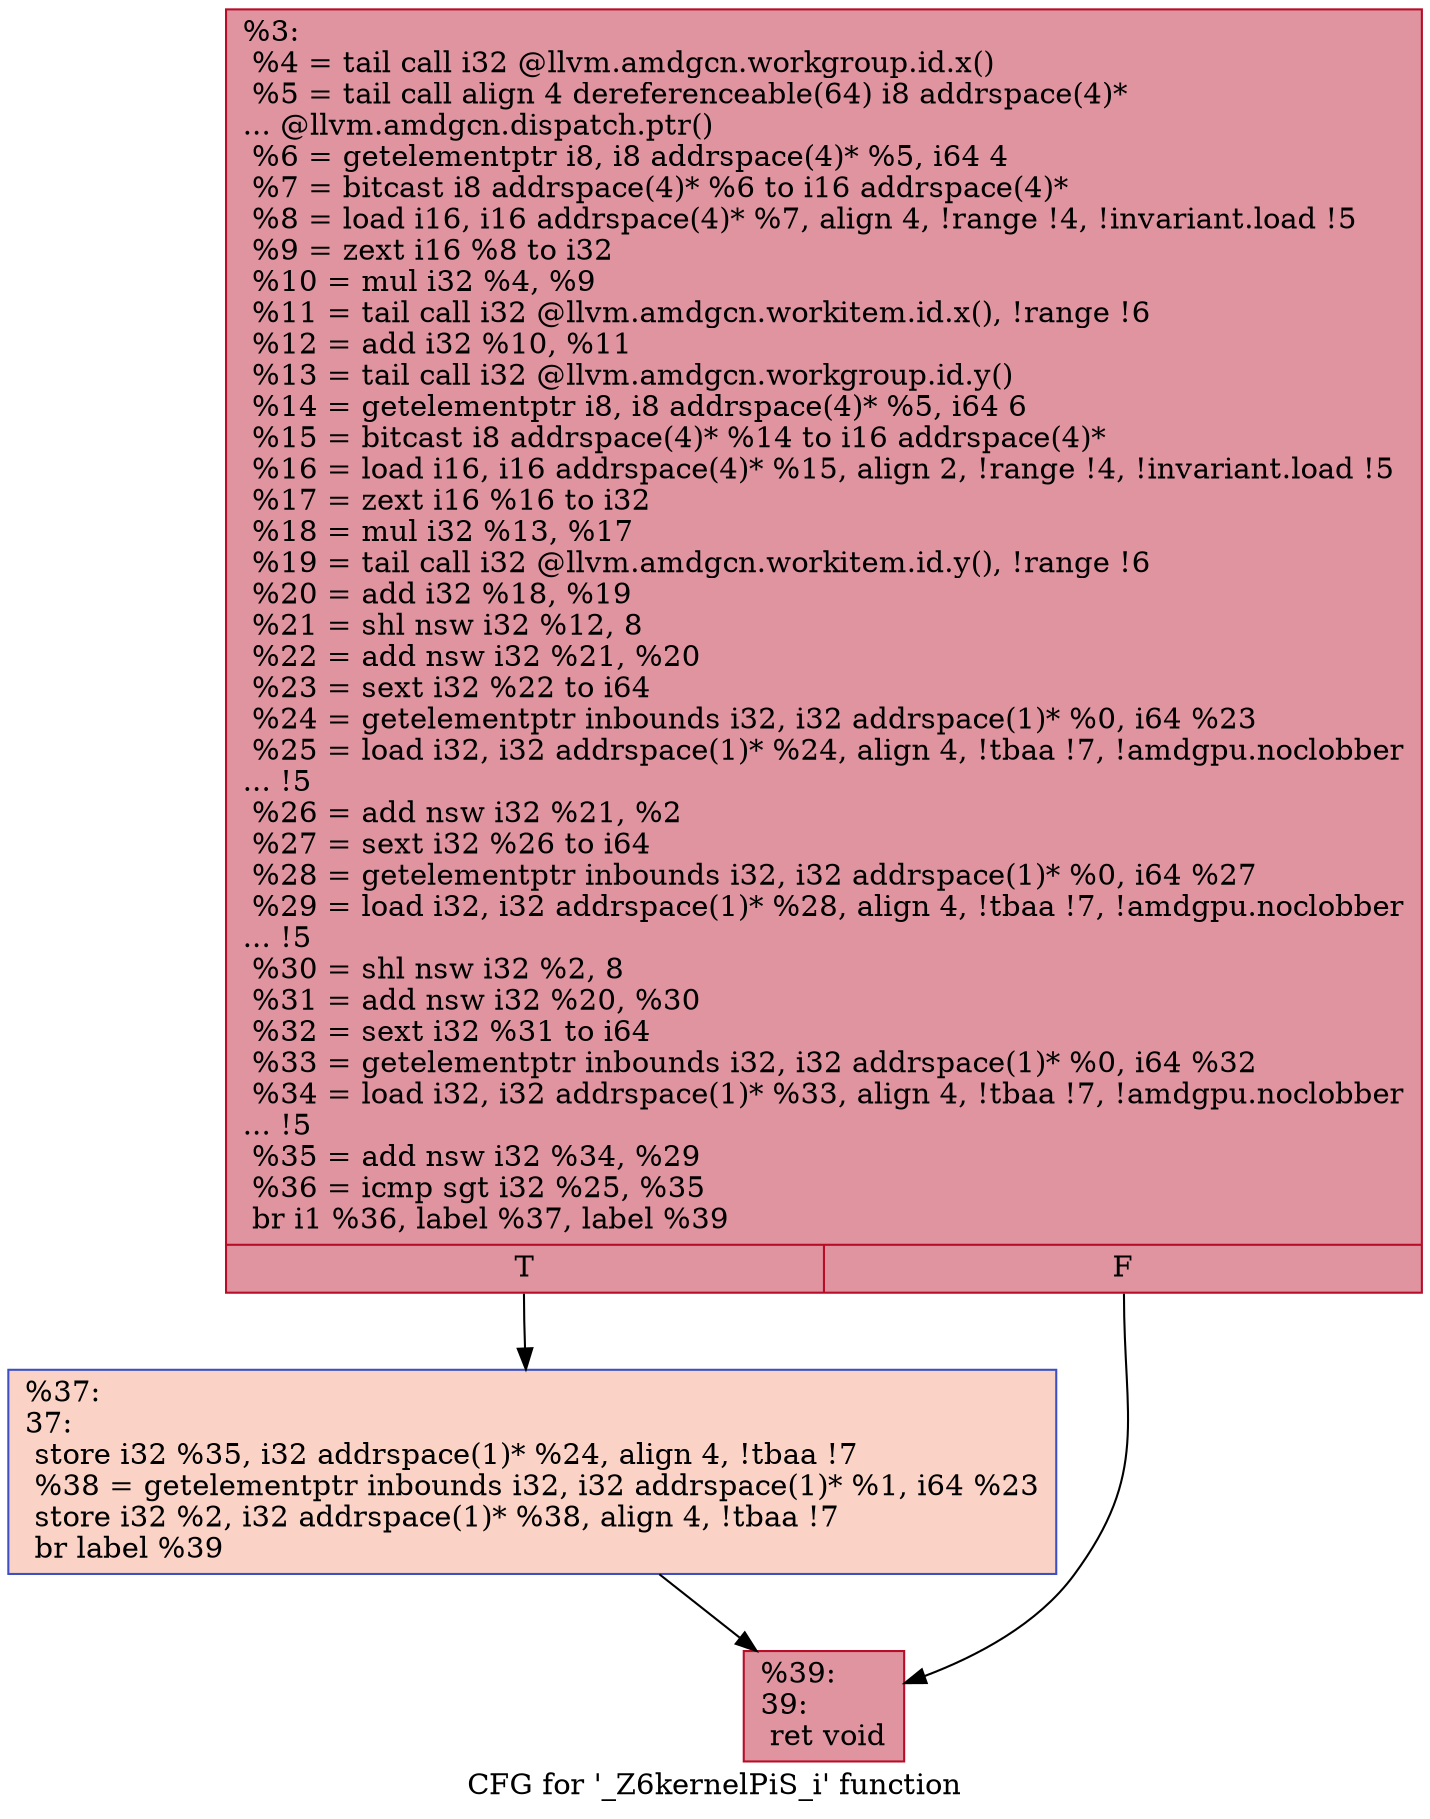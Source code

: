 digraph "CFG for '_Z6kernelPiS_i' function" {
	label="CFG for '_Z6kernelPiS_i' function";

	Node0x469a430 [shape=record,color="#b70d28ff", style=filled, fillcolor="#b70d2870",label="{%3:\l  %4 = tail call i32 @llvm.amdgcn.workgroup.id.x()\l  %5 = tail call align 4 dereferenceable(64) i8 addrspace(4)*\l... @llvm.amdgcn.dispatch.ptr()\l  %6 = getelementptr i8, i8 addrspace(4)* %5, i64 4\l  %7 = bitcast i8 addrspace(4)* %6 to i16 addrspace(4)*\l  %8 = load i16, i16 addrspace(4)* %7, align 4, !range !4, !invariant.load !5\l  %9 = zext i16 %8 to i32\l  %10 = mul i32 %4, %9\l  %11 = tail call i32 @llvm.amdgcn.workitem.id.x(), !range !6\l  %12 = add i32 %10, %11\l  %13 = tail call i32 @llvm.amdgcn.workgroup.id.y()\l  %14 = getelementptr i8, i8 addrspace(4)* %5, i64 6\l  %15 = bitcast i8 addrspace(4)* %14 to i16 addrspace(4)*\l  %16 = load i16, i16 addrspace(4)* %15, align 2, !range !4, !invariant.load !5\l  %17 = zext i16 %16 to i32\l  %18 = mul i32 %13, %17\l  %19 = tail call i32 @llvm.amdgcn.workitem.id.y(), !range !6\l  %20 = add i32 %18, %19\l  %21 = shl nsw i32 %12, 8\l  %22 = add nsw i32 %21, %20\l  %23 = sext i32 %22 to i64\l  %24 = getelementptr inbounds i32, i32 addrspace(1)* %0, i64 %23\l  %25 = load i32, i32 addrspace(1)* %24, align 4, !tbaa !7, !amdgpu.noclobber\l... !5\l  %26 = add nsw i32 %21, %2\l  %27 = sext i32 %26 to i64\l  %28 = getelementptr inbounds i32, i32 addrspace(1)* %0, i64 %27\l  %29 = load i32, i32 addrspace(1)* %28, align 4, !tbaa !7, !amdgpu.noclobber\l... !5\l  %30 = shl nsw i32 %2, 8\l  %31 = add nsw i32 %20, %30\l  %32 = sext i32 %31 to i64\l  %33 = getelementptr inbounds i32, i32 addrspace(1)* %0, i64 %32\l  %34 = load i32, i32 addrspace(1)* %33, align 4, !tbaa !7, !amdgpu.noclobber\l... !5\l  %35 = add nsw i32 %34, %29\l  %36 = icmp sgt i32 %25, %35\l  br i1 %36, label %37, label %39\l|{<s0>T|<s1>F}}"];
	Node0x469a430:s0 -> Node0x469ef10;
	Node0x469a430:s1 -> Node0x469efa0;
	Node0x469ef10 [shape=record,color="#3d50c3ff", style=filled, fillcolor="#f59c7d70",label="{%37:\l37:                                               \l  store i32 %35, i32 addrspace(1)* %24, align 4, !tbaa !7\l  %38 = getelementptr inbounds i32, i32 addrspace(1)* %1, i64 %23\l  store i32 %2, i32 addrspace(1)* %38, align 4, !tbaa !7\l  br label %39\l}"];
	Node0x469ef10 -> Node0x469efa0;
	Node0x469efa0 [shape=record,color="#b70d28ff", style=filled, fillcolor="#b70d2870",label="{%39:\l39:                                               \l  ret void\l}"];
}
